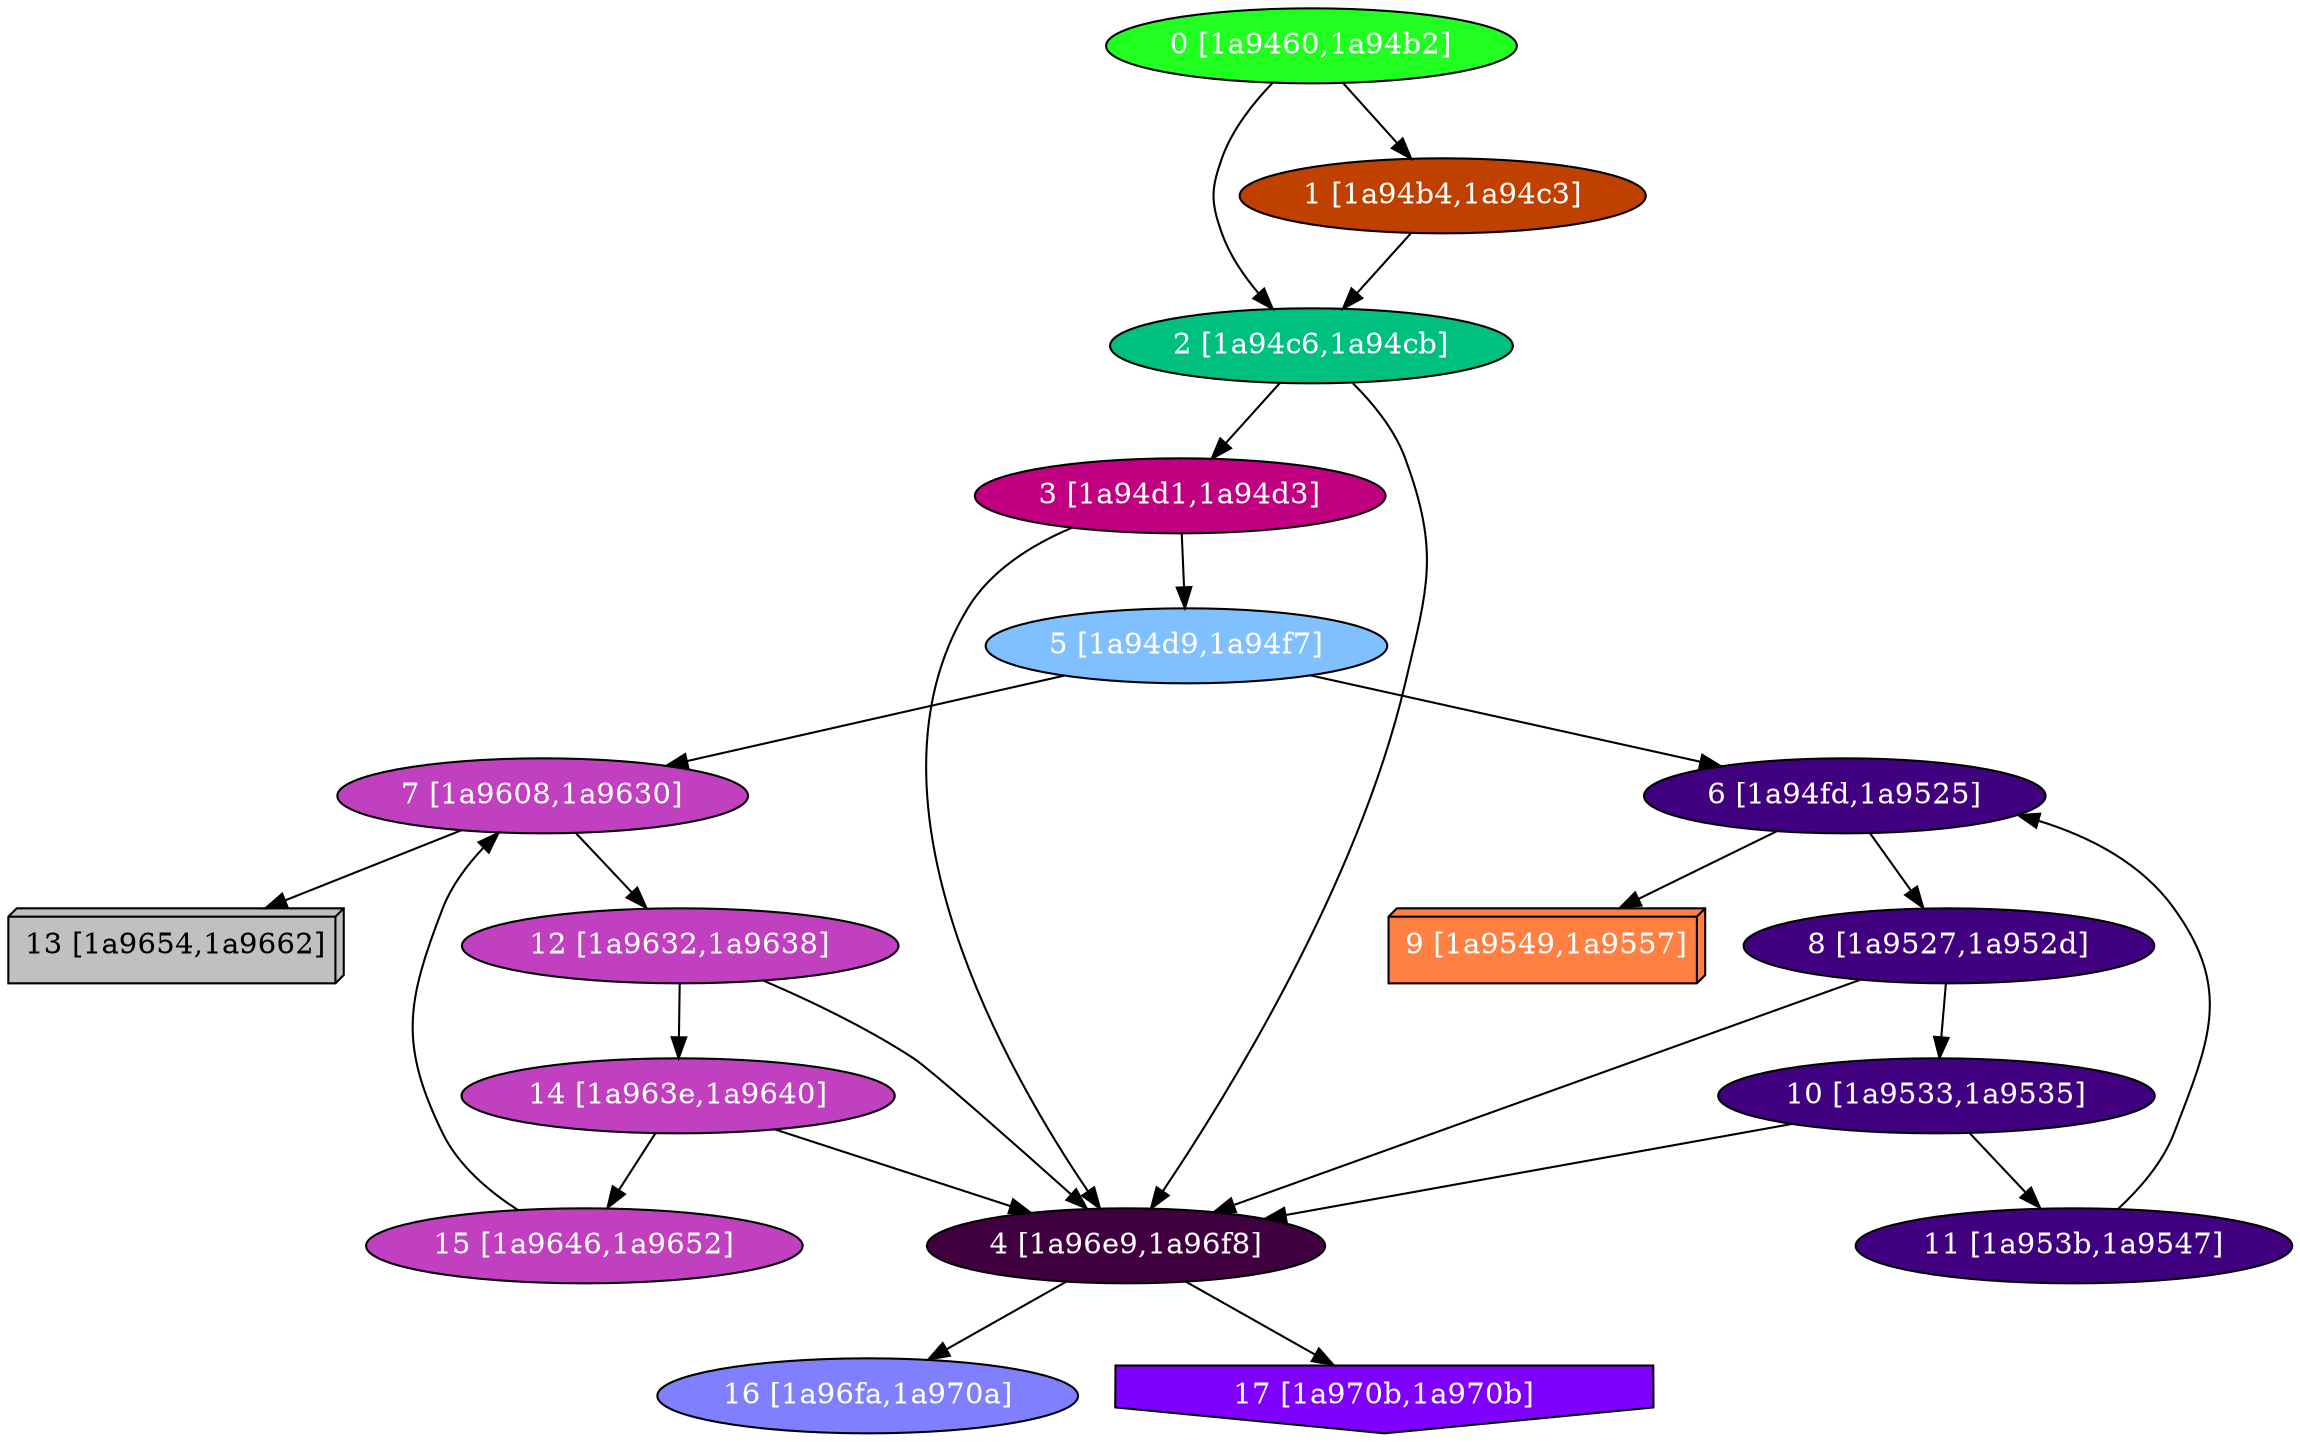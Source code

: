 diGraph libnss3{
	libnss3_0  [style=filled fillcolor="#20FF20" fontcolor="#ffffff" shape=oval label="0 [1a9460,1a94b2]"]
	libnss3_1  [style=filled fillcolor="#C04000" fontcolor="#ffffff" shape=oval label="1 [1a94b4,1a94c3]"]
	libnss3_2  [style=filled fillcolor="#00C080" fontcolor="#ffffff" shape=oval label="2 [1a94c6,1a94cb]"]
	libnss3_3  [style=filled fillcolor="#C00080" fontcolor="#ffffff" shape=oval label="3 [1a94d1,1a94d3]"]
	libnss3_4  [style=filled fillcolor="#400040" fontcolor="#ffffff" shape=oval label="4 [1a96e9,1a96f8]"]
	libnss3_5  [style=filled fillcolor="#80C0FF" fontcolor="#ffffff" shape=oval label="5 [1a94d9,1a94f7]"]
	libnss3_6  [style=filled fillcolor="#400080" fontcolor="#ffffff" shape=oval label="6 [1a94fd,1a9525]"]
	libnss3_7  [style=filled fillcolor="#C040C0" fontcolor="#ffffff" shape=oval label="7 [1a9608,1a9630]"]
	libnss3_8  [style=filled fillcolor="#400080" fontcolor="#ffffff" shape=oval label="8 [1a9527,1a952d]"]
	libnss3_9  [style=filled fillcolor="#FF8040" fontcolor="#ffffff" shape=box3d label="9 [1a9549,1a9557]"]
	libnss3_a  [style=filled fillcolor="#400080" fontcolor="#ffffff" shape=oval label="10 [1a9533,1a9535]"]
	libnss3_b  [style=filled fillcolor="#400080" fontcolor="#ffffff" shape=oval label="11 [1a953b,1a9547]"]
	libnss3_c  [style=filled fillcolor="#C040C0" fontcolor="#ffffff" shape=oval label="12 [1a9632,1a9638]"]
	libnss3_d  [style=filled fillcolor="#C0C0C0" fontcolor="#000000" shape=box3d label="13 [1a9654,1a9662]"]
	libnss3_e  [style=filled fillcolor="#C040C0" fontcolor="#ffffff" shape=oval label="14 [1a963e,1a9640]"]
	libnss3_f  [style=filled fillcolor="#C040C0" fontcolor="#ffffff" shape=oval label="15 [1a9646,1a9652]"]
	libnss3_10  [style=filled fillcolor="#8080FF" fontcolor="#ffffff" shape=oval label="16 [1a96fa,1a970a]"]
	libnss3_11  [style=filled fillcolor="#8000FF" fontcolor="#ffffff" shape=invhouse label="17 [1a970b,1a970b]"]

	libnss3_0 -> libnss3_1
	libnss3_0 -> libnss3_2
	libnss3_1 -> libnss3_2
	libnss3_2 -> libnss3_3
	libnss3_2 -> libnss3_4
	libnss3_3 -> libnss3_4
	libnss3_3 -> libnss3_5
	libnss3_4 -> libnss3_10
	libnss3_4 -> libnss3_11
	libnss3_5 -> libnss3_6
	libnss3_5 -> libnss3_7
	libnss3_6 -> libnss3_8
	libnss3_6 -> libnss3_9
	libnss3_7 -> libnss3_c
	libnss3_7 -> libnss3_d
	libnss3_8 -> libnss3_4
	libnss3_8 -> libnss3_a
	libnss3_a -> libnss3_4
	libnss3_a -> libnss3_b
	libnss3_b -> libnss3_6
	libnss3_c -> libnss3_4
	libnss3_c -> libnss3_e
	libnss3_e -> libnss3_4
	libnss3_e -> libnss3_f
	libnss3_f -> libnss3_7
}